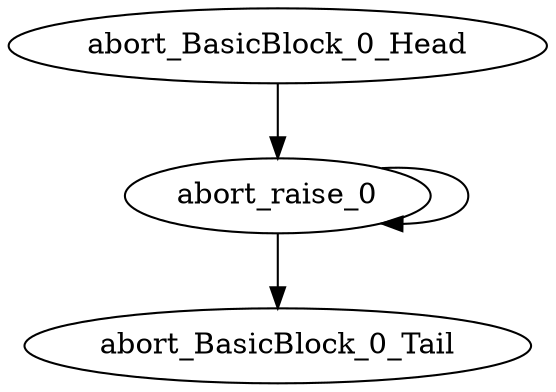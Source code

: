 digraph G {
    "abort_BasicBlock_0_Head" -> "abort_raise_0"
    "abort_raise_0" -> "abort_BasicBlock_0_Tail"
    "abort_raise_0" -> "abort_raise_0"
}
